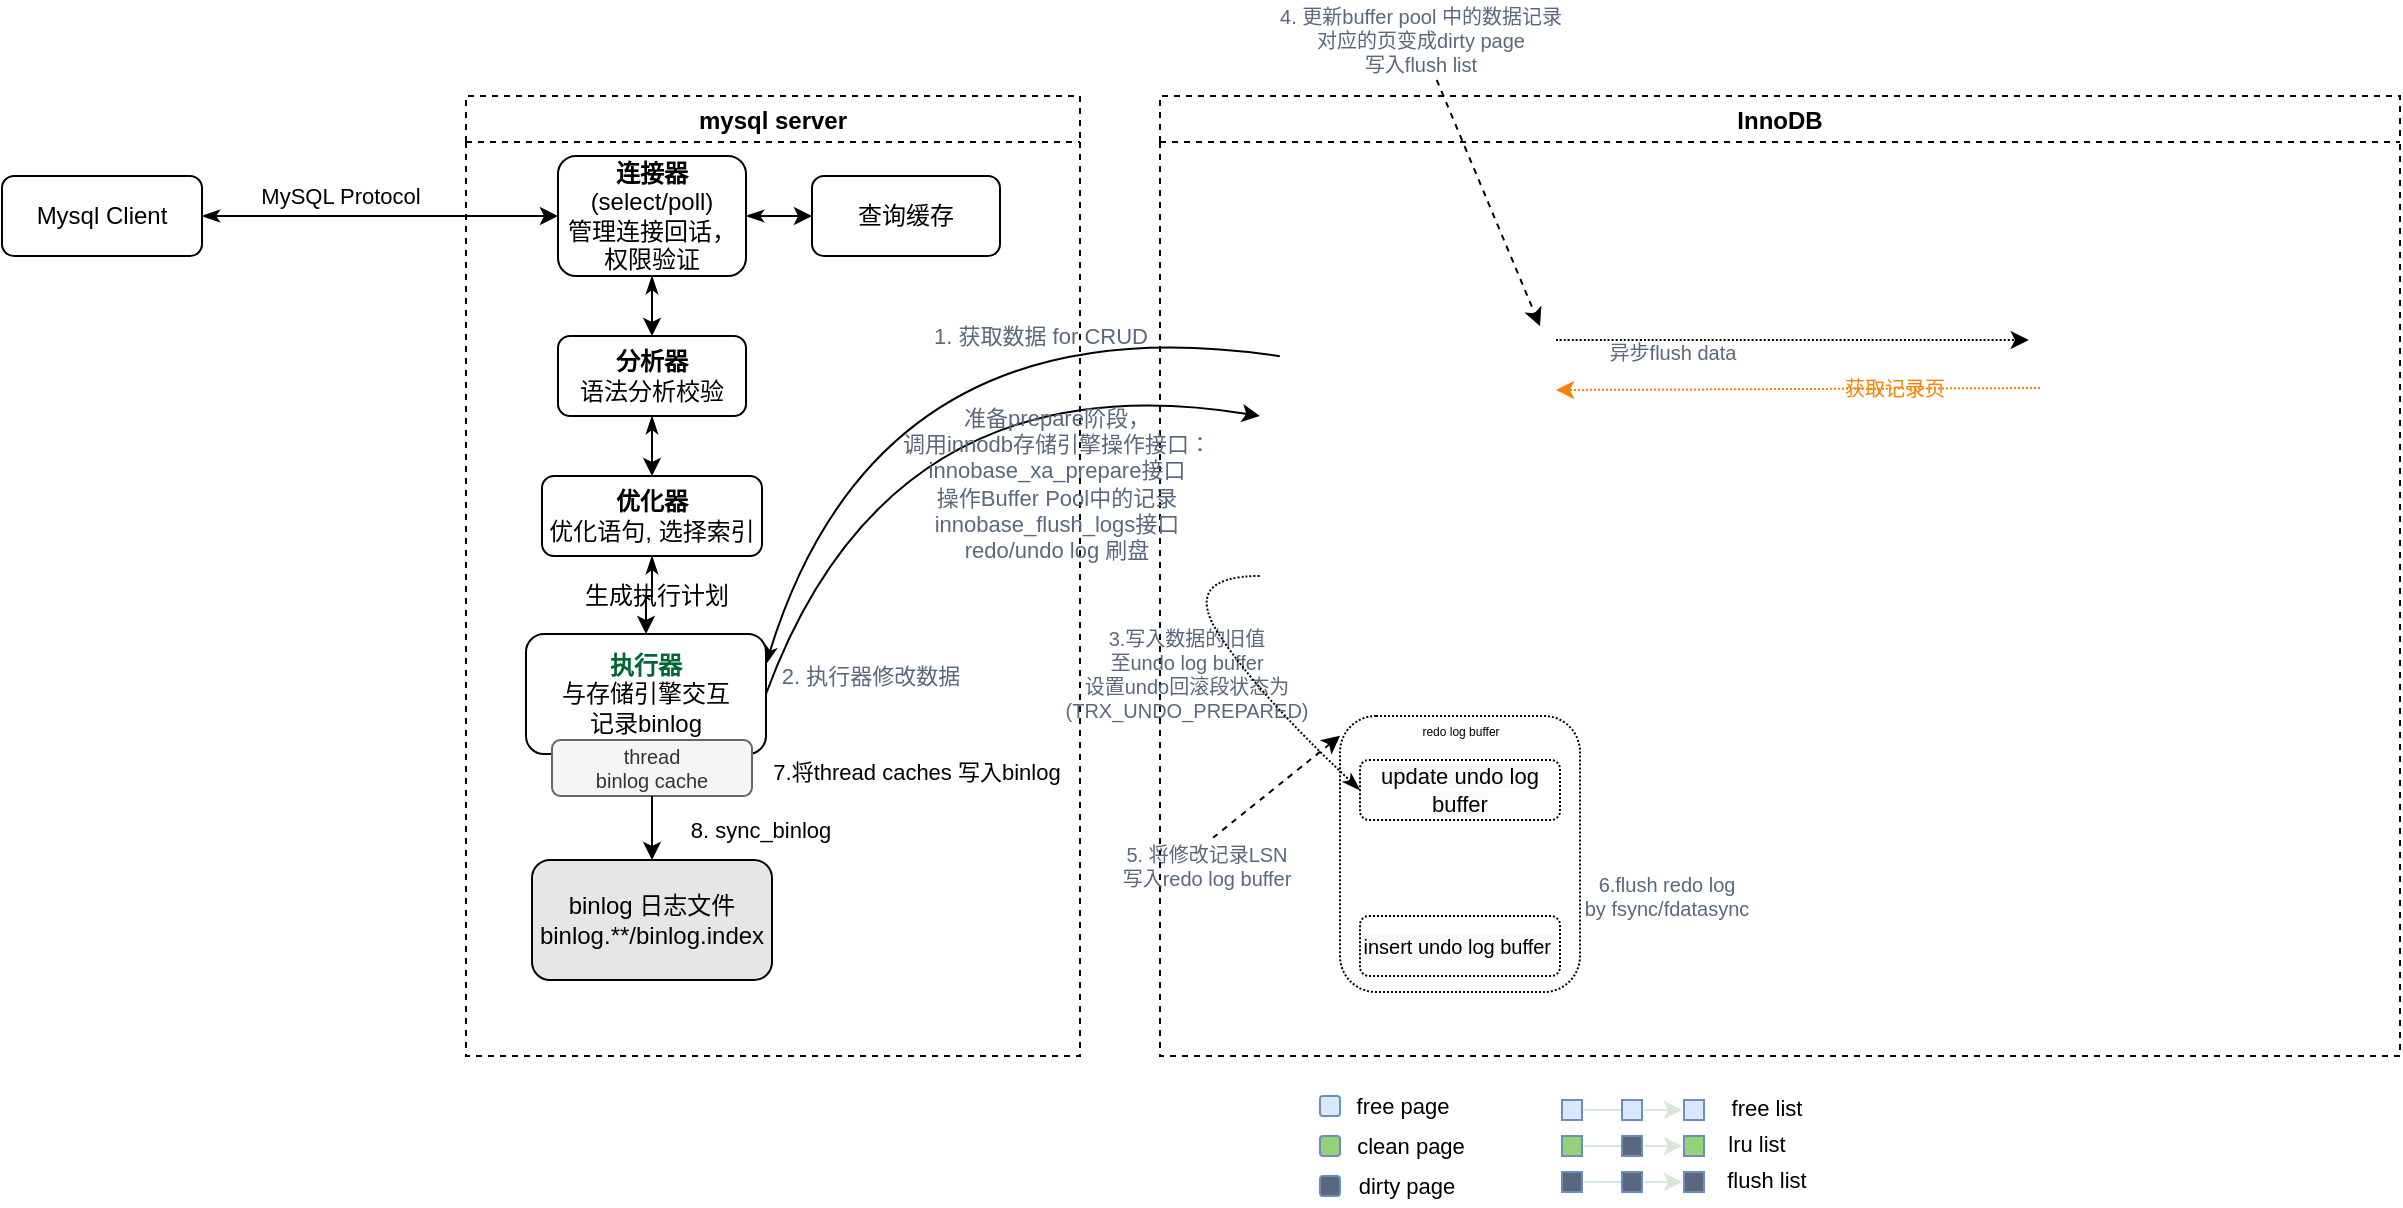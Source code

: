 <mxfile version="15.7.4" type="github">
  <diagram id="S992L737y4yIW5Ho0LRY" name="Page-1">
    <mxGraphModel dx="1773" dy="608" grid="1" gridSize="10" guides="1" tooltips="1" connect="1" arrows="1" fold="1" page="1" pageScale="1" pageWidth="827" pageHeight="1169" math="0" shadow="0">
      <root>
        <mxCell id="0" />
        <mxCell id="1" parent="0" />
        <mxCell id="9vFWIDzpB-WMlndjmJIf-23" value="mysql server" style="swimlane;dashed=1;" vertex="1" parent="1">
          <mxGeometry x="-7" y="80" width="307" height="480" as="geometry" />
        </mxCell>
        <mxCell id="9vFWIDzpB-WMlndjmJIf-32" value="&lt;b&gt;&lt;font color=&quot;#006633&quot;&gt;执行器&lt;br&gt;&lt;/font&gt;&lt;/b&gt;与存储引擎交互&lt;br&gt;记录binlog" style="rounded=1;whiteSpace=wrap;html=1;" vertex="1" parent="9vFWIDzpB-WMlndjmJIf-23">
          <mxGeometry x="30" y="269" width="120" height="60" as="geometry" />
        </mxCell>
        <mxCell id="9vFWIDzpB-WMlndjmJIf-134" value="thread &lt;br&gt;binlog cache" style="rounded=1;whiteSpace=wrap;html=1;shadow=0;glass=0;sketch=0;fontSize=10;fontColor=#333333;fillColor=#f5f5f5;verticalAlign=middle;strokeColor=#666666;align=center;" vertex="1" parent="9vFWIDzpB-WMlndjmJIf-23">
          <mxGeometry x="43" y="322" width="100" height="28" as="geometry" />
        </mxCell>
        <mxCell id="9vFWIDzpB-WMlndjmJIf-27" value="" style="edgeStyle=orthogonalEdgeStyle;rounded=0;orthogonalLoop=1;jettySize=auto;html=1;startArrow=classicThin;startFill=1;" edge="1" parent="9vFWIDzpB-WMlndjmJIf-23" source="9vFWIDzpB-WMlndjmJIf-3" target="9vFWIDzpB-WMlndjmJIf-26">
          <mxGeometry relative="1" as="geometry" />
        </mxCell>
        <mxCell id="9vFWIDzpB-WMlndjmJIf-3" value="&lt;b&gt;连接器&lt;br&gt;&lt;/b&gt;(select/poll)&lt;br&gt;管理连接回话，权限验证" style="rounded=1;whiteSpace=wrap;html=1;" vertex="1" parent="9vFWIDzpB-WMlndjmJIf-23">
          <mxGeometry x="46" y="30" width="94" height="60" as="geometry" />
        </mxCell>
        <mxCell id="9vFWIDzpB-WMlndjmJIf-31" value="" style="edgeStyle=orthogonalEdgeStyle;rounded=0;orthogonalLoop=1;jettySize=auto;html=1;startArrow=classicThin;startFill=1;" edge="1" parent="9vFWIDzpB-WMlndjmJIf-23" source="9vFWIDzpB-WMlndjmJIf-26" target="9vFWIDzpB-WMlndjmJIf-30">
          <mxGeometry relative="1" as="geometry" />
        </mxCell>
        <mxCell id="9vFWIDzpB-WMlndjmJIf-26" value="&lt;b&gt;分析器&lt;br&gt;&lt;/b&gt;语法分析校验" style="rounded=1;whiteSpace=wrap;html=1;" vertex="1" parent="9vFWIDzpB-WMlndjmJIf-23">
          <mxGeometry x="46" y="120" width="94" height="40" as="geometry" />
        </mxCell>
        <mxCell id="9vFWIDzpB-WMlndjmJIf-33" value="" style="edgeStyle=orthogonalEdgeStyle;rounded=0;orthogonalLoop=1;jettySize=auto;html=1;startArrow=classicThin;startFill=1;" edge="1" parent="9vFWIDzpB-WMlndjmJIf-23" source="9vFWIDzpB-WMlndjmJIf-30" target="9vFWIDzpB-WMlndjmJIf-32">
          <mxGeometry relative="1" as="geometry" />
        </mxCell>
        <mxCell id="9vFWIDzpB-WMlndjmJIf-30" value="&lt;b&gt;优化器&lt;br&gt;&lt;/b&gt;优化语句, 选择索引" style="rounded=1;whiteSpace=wrap;html=1;" vertex="1" parent="9vFWIDzpB-WMlndjmJIf-23">
          <mxGeometry x="38" y="190" width="110" height="40" as="geometry" />
        </mxCell>
        <mxCell id="9vFWIDzpB-WMlndjmJIf-65" value="" style="edgeStyle=orthogonalEdgeStyle;rounded=0;orthogonalLoop=1;jettySize=auto;html=1;fontColor=#000000;startArrow=none;exitX=0.5;exitY=1;exitDx=0;exitDy=0;" edge="1" parent="9vFWIDzpB-WMlndjmJIf-23" source="9vFWIDzpB-WMlndjmJIf-134" target="9vFWIDzpB-WMlndjmJIf-64">
          <mxGeometry relative="1" as="geometry">
            <mxPoint x="93" y="490" as="sourcePoint" />
          </mxGeometry>
        </mxCell>
        <mxCell id="9vFWIDzpB-WMlndjmJIf-34" value="生成执行计划" style="text;html=1;align=center;verticalAlign=middle;resizable=0;points=[];autosize=1;strokeColor=none;fillColor=none;" vertex="1" parent="9vFWIDzpB-WMlndjmJIf-23">
          <mxGeometry x="50" y="240" width="90" height="20" as="geometry" />
        </mxCell>
        <mxCell id="9vFWIDzpB-WMlndjmJIf-64" value="binlog 日志文件&lt;br&gt;binlog.**/binlog.index" style="rounded=1;whiteSpace=wrap;html=1;fontColor=#000000;fillColor=#E6E6E6;" vertex="1" parent="9vFWIDzpB-WMlndjmJIf-23">
          <mxGeometry x="33" y="382" width="120" height="60" as="geometry" />
        </mxCell>
        <mxCell id="9vFWIDzpB-WMlndjmJIf-68" value="8. sync_binlog" style="text;html=1;align=center;verticalAlign=middle;resizable=0;points=[];autosize=1;strokeColor=none;fillColor=none;fontSize=11;fontColor=#000000;" vertex="1" parent="9vFWIDzpB-WMlndjmJIf-23">
          <mxGeometry x="102" y="357" width="90" height="20" as="geometry" />
        </mxCell>
        <mxCell id="9vFWIDzpB-WMlndjmJIf-111" value="" style="endArrow=classic;html=1;fontSize=11;fontColor=#000000;exitX=1;exitY=0.5;exitDx=0;exitDy=0;startArrow=none;startFill=0;curved=1;" edge="1" parent="9vFWIDzpB-WMlndjmJIf-23" source="9vFWIDzpB-WMlndjmJIf-32">
          <mxGeometry width="50" height="50" relative="1" as="geometry">
            <mxPoint x="153" y="314" as="sourcePoint" />
            <mxPoint x="397" y="160" as="targetPoint" />
            <Array as="points">
              <mxPoint x="212" y="130" />
            </Array>
          </mxGeometry>
        </mxCell>
        <mxCell id="9vFWIDzpB-WMlndjmJIf-133" value="7.将thread caches 写入binlog" style="text;html=1;align=center;verticalAlign=middle;resizable=0;points=[];autosize=1;strokeColor=none;fillColor=none;fontSize=11;fontColor=#000000;" vertex="1" parent="9vFWIDzpB-WMlndjmJIf-23">
          <mxGeometry x="140" y="328" width="170" height="20" as="geometry" />
        </mxCell>
        <mxCell id="9vFWIDzpB-WMlndjmJIf-36" value="InnoDB" style="swimlane;dashed=1;" vertex="1" parent="1">
          <mxGeometry x="340" y="80" width="620" height="480" as="geometry" />
        </mxCell>
        <mxCell id="9vFWIDzpB-WMlndjmJIf-63" value="" style="shape=image;verticalLabelPosition=bottom;labelBackgroundColor=#ffffff;verticalAlign=top;aspect=fixed;imageAspect=0;image=https://dev.mysql.com/doc/refman/8.0/en/images/innodb-architecture.png;" vertex="1" parent="9vFWIDzpB-WMlndjmJIf-36">
          <mxGeometry x="50" y="47.5" width="520" height="405" as="geometry" />
        </mxCell>
        <mxCell id="9vFWIDzpB-WMlndjmJIf-41" value="" style="edgeStyle=orthogonalEdgeStyle;rounded=0;orthogonalLoop=1;jettySize=auto;html=1;" edge="1" parent="9vFWIDzpB-WMlndjmJIf-36" target="9vFWIDzpB-WMlndjmJIf-43">
          <mxGeometry relative="1" as="geometry">
            <mxPoint x="93" y="230" as="sourcePoint" />
          </mxGeometry>
        </mxCell>
        <mxCell id="9vFWIDzpB-WMlndjmJIf-74" value="&lt;font color=&quot;#5a687d&quot;&gt;6.flush redo log&lt;br&gt;by &lt;span style=&quot;font-size: 10px&quot;&gt;fsync/fdatasync&lt;/span&gt;&lt;br&gt;&lt;/font&gt;" style="text;html=1;align=center;verticalAlign=middle;resizable=0;points=[];autosize=1;strokeColor=none;fillColor=none;fontSize=10;fontColor=#000000;" vertex="1" parent="9vFWIDzpB-WMlndjmJIf-36">
          <mxGeometry x="198" y="385" width="110" height="30" as="geometry" />
        </mxCell>
        <mxCell id="9vFWIDzpB-WMlndjmJIf-78" value="&amp;nbsp;" style="text;html=1;align=center;verticalAlign=middle;resizable=0;points=[];autosize=1;strokeColor=none;fillColor=none;fontSize=10;fontColor=#000000;" vertex="1" parent="9vFWIDzpB-WMlndjmJIf-36">
          <mxGeometry x="439" y="139" width="20" height="20" as="geometry" />
        </mxCell>
        <mxCell id="9vFWIDzpB-WMlndjmJIf-79" value="&amp;nbsp;" style="text;html=1;align=center;verticalAlign=middle;resizable=0;points=[];autosize=1;strokeColor=none;fillColor=none;fontSize=10;fontColor=#000000;" vertex="1" parent="9vFWIDzpB-WMlndjmJIf-36">
          <mxGeometry x="178" y="140" width="20" height="20" as="geometry" />
        </mxCell>
        <mxCell id="9vFWIDzpB-WMlndjmJIf-81" value="" style="endArrow=classic;html=1;fontSize=11;fontColor=#000000;strokeColor=#FF8000;startArrow=none;startFill=0;entryX=1;entryY=0.6;entryDx=0;entryDy=0;entryPerimeter=0;exitX=0.05;exitY=0.35;exitDx=0;exitDy=0;exitPerimeter=0;rounded=0;endFill=1;dashed=1;dashPattern=1 1;" edge="1" parent="9vFWIDzpB-WMlndjmJIf-36" source="9vFWIDzpB-WMlndjmJIf-78">
          <mxGeometry width="50" height="50" relative="1" as="geometry">
            <mxPoint x="430" y="141" as="sourcePoint" />
            <mxPoint x="198" y="147" as="targetPoint" />
            <Array as="points" />
          </mxGeometry>
        </mxCell>
        <mxCell id="9vFWIDzpB-WMlndjmJIf-117" style="edgeStyle=orthogonalEdgeStyle;curved=1;orthogonalLoop=1;jettySize=auto;html=1;exitX=0.5;exitY=1;exitDx=0;exitDy=0;dashed=1;fontSize=10;fontColor=#000000;startArrow=none;startFill=0;endArrow=none;endFill=0;strokeColor=#D5E8D4;" edge="1" parent="9vFWIDzpB-WMlndjmJIf-36" source="9vFWIDzpB-WMlndjmJIf-71">
          <mxGeometry relative="1" as="geometry">
            <mxPoint x="150" y="447" as="targetPoint" />
          </mxGeometry>
        </mxCell>
        <mxCell id="9vFWIDzpB-WMlndjmJIf-71" value="" style="rounded=1;whiteSpace=wrap;html=1;fontSize=11;fontColor=#000000;fillColor=none;verticalAlign=top;dashed=1;dashPattern=1 1;" vertex="1" parent="9vFWIDzpB-WMlndjmJIf-36">
          <mxGeometry x="90" y="310" width="120" height="138" as="geometry" />
        </mxCell>
        <mxCell id="9vFWIDzpB-WMlndjmJIf-115" value="&lt;span style=&quot;color: rgb(0 , 0 , 0) ; font-family: &amp;#34;helvetica&amp;#34; ; font-size: 11px ; font-style: normal ; font-weight: 400 ; letter-spacing: normal ; text-align: center ; text-indent: 0px ; text-transform: none ; word-spacing: 0px ; background-color: rgb(248 , 249 , 250) ; display: inline ; float: none&quot;&gt;update undo log buffer&lt;/span&gt;" style="whiteSpace=wrap;html=1;shadow=0;glass=0;sketch=0;fontSize=11;fontColor=#000000;fillColor=none;rounded=1;dashed=1;dashPattern=1 1;" vertex="1" parent="9vFWIDzpB-WMlndjmJIf-36">
          <mxGeometry x="100" y="332" width="100" height="30" as="geometry" />
        </mxCell>
        <mxCell id="9vFWIDzpB-WMlndjmJIf-116" value="&lt;span style=&quot;color: rgb(0 , 0 , 0) ; font-family: &amp;#34;helvetica&amp;#34; ; font-style: normal ; font-weight: 400 ; letter-spacing: normal ; text-align: center ; text-indent: 0px ; text-transform: none ; word-spacing: 0px ; background-color: rgb(248 , 249 , 250) ; display: inline ; float: none&quot;&gt;&lt;font style=&quot;font-size: 10px&quot;&gt;insert undo log buffer&amp;nbsp;&lt;/font&gt;&lt;/span&gt;" style="whiteSpace=wrap;html=1;shadow=0;glass=0;sketch=0;fontSize=11;fontColor=#000000;fillColor=none;rounded=1;dashed=1;dashPattern=1 1;" vertex="1" parent="9vFWIDzpB-WMlndjmJIf-36">
          <mxGeometry x="100" y="410" width="100" height="30" as="geometry" />
        </mxCell>
        <mxCell id="9vFWIDzpB-WMlndjmJIf-119" value="&lt;p style=&quot;line-height: 1&quot;&gt;&lt;font style=&quot;font-size: 6px&quot;&gt;redo log buffer&lt;/font&gt;&lt;/p&gt;" style="text;html=1;align=center;verticalAlign=middle;resizable=0;points=[];autosize=1;strokeColor=none;fillColor=none;fontSize=7;fontColor=#000000;" vertex="1" parent="9vFWIDzpB-WMlndjmJIf-36">
          <mxGeometry x="105" y="302" width="90" height="30" as="geometry" />
        </mxCell>
        <mxCell id="9vFWIDzpB-WMlndjmJIf-122" value="&lt;p style=&quot;font-size: 10px&quot;&gt;&lt;font style=&quot;font-size: 10px ; line-height: 1&quot;&gt;3.写入数据的旧值&lt;br style=&quot;font-size: 10px&quot;&gt;&lt;/font&gt;&lt;font style=&quot;font-size: 10px ; line-height: 1&quot;&gt;至undo log buffer&lt;br style=&quot;font-size: 10px&quot;&gt;&lt;/font&gt;&lt;font style=&quot;font-size: 10px ; line-height: 1&quot;&gt;设置undo回滚段状态为&lt;/font&gt;&lt;font style=&quot;font-size: 10px ; line-height: 1&quot;&gt;&lt;br style=&quot;font-size: 10px&quot;&gt;&lt;/font&gt;&lt;font style=&quot;font-size: 10px ; line-height: 1&quot;&gt;(TRX_UNDO_PREPARED&lt;/font&gt;&lt;font style=&quot;font-size: 10px ; line-height: 1&quot;&gt;)&lt;/font&gt;&lt;/p&gt;" style="text;html=1;align=center;verticalAlign=middle;resizable=0;points=[];autosize=1;strokeColor=none;fillColor=none;fontSize=6;fontColor=#5A687D;" vertex="1" parent="9vFWIDzpB-WMlndjmJIf-36">
          <mxGeometry x="-67" y="254" width="160" height="70" as="geometry" />
        </mxCell>
        <mxCell id="9vFWIDzpB-WMlndjmJIf-76" value="获取记录页" style="text;html=1;align=center;verticalAlign=middle;resizable=0;points=[];autosize=1;fontSize=10;fontColor=#FF8000;" vertex="1" parent="9vFWIDzpB-WMlndjmJIf-36">
          <mxGeometry x="327" y="136" width="80" height="20" as="geometry" />
        </mxCell>
        <mxCell id="9vFWIDzpB-WMlndjmJIf-35" value="" style="edgeStyle=orthogonalEdgeStyle;rounded=0;orthogonalLoop=1;jettySize=auto;html=1;startArrow=classicThin;startFill=1;" edge="1" parent="1" source="9vFWIDzpB-WMlndjmJIf-6" target="9vFWIDzpB-WMlndjmJIf-3">
          <mxGeometry relative="1" as="geometry" />
        </mxCell>
        <mxCell id="9vFWIDzpB-WMlndjmJIf-6" value="Mysql Client" style="rounded=1;whiteSpace=wrap;html=1;" vertex="1" parent="1">
          <mxGeometry x="-239" y="120" width="100" height="40" as="geometry" />
        </mxCell>
        <mxCell id="9vFWIDzpB-WMlndjmJIf-25" value="查询缓存" style="rounded=1;whiteSpace=wrap;html=1;" vertex="1" parent="1">
          <mxGeometry x="166" y="120" width="94" height="40" as="geometry" />
        </mxCell>
        <mxCell id="9vFWIDzpB-WMlndjmJIf-67" value="" style="endArrow=none;html=1;fontSize=11;fontColor=#000000;exitX=1;exitY=0.25;exitDx=0;exitDy=0;entryX=0.019;entryY=0.204;entryDx=0;entryDy=0;entryPerimeter=0;startArrow=classicThin;startFill=1;curved=1;endFill=0;" edge="1" parent="1" source="9vFWIDzpB-WMlndjmJIf-32" target="9vFWIDzpB-WMlndjmJIf-63">
          <mxGeometry width="50" height="50" relative="1" as="geometry">
            <mxPoint x="320" y="390" as="sourcePoint" />
            <mxPoint x="370" y="340" as="targetPoint" />
            <Array as="points">
              <mxPoint x="200" y="180" />
            </Array>
          </mxGeometry>
        </mxCell>
        <mxCell id="9vFWIDzpB-WMlndjmJIf-69" value="" style="edgeStyle=orthogonalEdgeStyle;rounded=0;orthogonalLoop=1;jettySize=auto;html=1;fontSize=11;fontColor=#000000;startArrow=classicThin;startFill=1;" edge="1" parent="1" source="9vFWIDzpB-WMlndjmJIf-3" target="9vFWIDzpB-WMlndjmJIf-25">
          <mxGeometry relative="1" as="geometry" />
        </mxCell>
        <mxCell id="9vFWIDzpB-WMlndjmJIf-70" value="MySQL Protocol" style="text;html=1;align=center;verticalAlign=middle;resizable=0;points=[];autosize=1;strokeColor=none;fillColor=none;fontSize=11;fontColor=#000000;" vertex="1" parent="1">
          <mxGeometry x="-120" y="120" width="100" height="20" as="geometry" />
        </mxCell>
        <mxCell id="9vFWIDzpB-WMlndjmJIf-82" value="" style="rounded=1;whiteSpace=wrap;html=1;fontSize=11;fillColor=#dae8fc;strokeColor=#6c8ebf;" vertex="1" parent="1">
          <mxGeometry x="420" y="580" width="10" height="10" as="geometry" />
        </mxCell>
        <mxCell id="9vFWIDzpB-WMlndjmJIf-83" value="&lt;font color=&quot;#000000&quot;&gt;free page&lt;/font&gt;" style="text;html=1;align=center;verticalAlign=middle;resizable=0;points=[];autosize=1;strokeColor=none;fillColor=none;fontSize=11;fontColor=#FF8000;" vertex="1" parent="1">
          <mxGeometry x="426" y="575" width="70" height="20" as="geometry" />
        </mxCell>
        <mxCell id="9vFWIDzpB-WMlndjmJIf-84" value="" style="rounded=1;whiteSpace=wrap;html=1;fontSize=11;fillColor=#97D077;strokeColor=#6c8ebf;" vertex="1" parent="1">
          <mxGeometry x="420" y="600" width="10" height="10" as="geometry" />
        </mxCell>
        <mxCell id="9vFWIDzpB-WMlndjmJIf-85" value="&lt;font color=&quot;#000000&quot;&gt;clean page&lt;/font&gt;" style="text;html=1;align=center;verticalAlign=middle;resizable=0;points=[];autosize=1;strokeColor=none;fillColor=none;fontSize=11;fontColor=#FF8000;" vertex="1" parent="1">
          <mxGeometry x="430" y="595" width="70" height="20" as="geometry" />
        </mxCell>
        <mxCell id="9vFWIDzpB-WMlndjmJIf-86" value="1. 获取数据 for CRUD" style="text;html=1;align=center;verticalAlign=middle;resizable=0;points=[];autosize=1;strokeColor=none;fillColor=none;fontSize=11;fontColor=#5A687D;" vertex="1" parent="1">
          <mxGeometry x="215" y="190" width="130" height="20" as="geometry" />
        </mxCell>
        <mxCell id="9vFWIDzpB-WMlndjmJIf-88" value="" style="rounded=1;whiteSpace=wrap;html=1;fontSize=11;fillColor=#5A687D;strokeColor=#6c8ebf;" vertex="1" parent="1">
          <mxGeometry x="420" y="620" width="10" height="10" as="geometry" />
        </mxCell>
        <mxCell id="9vFWIDzpB-WMlndjmJIf-89" value="&lt;font color=&quot;#000000&quot;&gt;dirty page&lt;/font&gt;" style="text;html=1;align=center;verticalAlign=middle;resizable=0;points=[];autosize=1;strokeColor=none;fillColor=none;fontSize=11;fontColor=#FF8000;" vertex="1" parent="1">
          <mxGeometry x="428" y="615" width="70" height="20" as="geometry" />
        </mxCell>
        <mxCell id="9vFWIDzpB-WMlndjmJIf-95" value="" style="edgeStyle=orthogonalEdgeStyle;rounded=0;orthogonalLoop=1;jettySize=auto;html=1;fontSize=11;fontColor=#000000;startArrow=none;startFill=0;endArrow=classic;endFill=1;strokeColor=#D5E8D4;" edge="1" parent="1" source="9vFWIDzpB-WMlndjmJIf-92">
          <mxGeometry relative="1" as="geometry">
            <mxPoint x="570" y="587" as="targetPoint" />
          </mxGeometry>
        </mxCell>
        <mxCell id="9vFWIDzpB-WMlndjmJIf-92" value="" style="rounded=1;whiteSpace=wrap;html=1;fontSize=11;fillColor=#dae8fc;strokeColor=#6c8ebf;arcSize=0;" vertex="1" parent="1">
          <mxGeometry x="541" y="582" width="10" height="10" as="geometry" />
        </mxCell>
        <mxCell id="9vFWIDzpB-WMlndjmJIf-93" value="" style="rounded=1;whiteSpace=wrap;html=1;fontSize=11;fillColor=#dae8fc;strokeColor=#6c8ebf;arcSize=0;" vertex="1" parent="1">
          <mxGeometry x="571" y="582" width="10" height="10" as="geometry" />
        </mxCell>
        <mxCell id="9vFWIDzpB-WMlndjmJIf-94" value="" style="rounded=1;whiteSpace=wrap;html=1;fontSize=11;fillColor=#dae8fc;strokeColor=#6c8ebf;arcSize=0;" vertex="1" parent="1">
          <mxGeometry x="602" y="582" width="10" height="10" as="geometry" />
        </mxCell>
        <mxCell id="9vFWIDzpB-WMlndjmJIf-96" value="free list" style="text;html=1;align=center;verticalAlign=middle;resizable=0;points=[];autosize=1;strokeColor=none;fillColor=none;fontSize=11;fontColor=#000000;" vertex="1" parent="1">
          <mxGeometry x="618" y="576" width="50" height="20" as="geometry" />
        </mxCell>
        <mxCell id="9vFWIDzpB-WMlndjmJIf-97" value="" style="edgeStyle=orthogonalEdgeStyle;rounded=0;orthogonalLoop=1;jettySize=auto;html=1;fontSize=11;fontColor=#000000;startArrow=none;startFill=0;endArrow=classic;endFill=1;strokeColor=#D5E8D4;" edge="1" parent="1">
          <mxGeometry relative="1" as="geometry">
            <mxPoint x="582" y="587" as="sourcePoint" />
            <mxPoint x="601" y="587" as="targetPoint" />
          </mxGeometry>
        </mxCell>
        <mxCell id="9vFWIDzpB-WMlndjmJIf-98" value="" style="edgeStyle=orthogonalEdgeStyle;rounded=0;orthogonalLoop=1;jettySize=auto;html=1;fontSize=11;fontColor=#000000;startArrow=none;startFill=0;endArrow=classic;endFill=1;strokeColor=#D5E8D4;" edge="1" parent="1" source="9vFWIDzpB-WMlndjmJIf-99">
          <mxGeometry relative="1" as="geometry">
            <mxPoint x="570" y="605" as="targetPoint" />
          </mxGeometry>
        </mxCell>
        <mxCell id="9vFWIDzpB-WMlndjmJIf-99" value="" style="rounded=1;whiteSpace=wrap;html=1;fontSize=11;fillColor=#97D077;strokeColor=#6c8ebf;arcSize=0;glass=0;shadow=0;sketch=0;" vertex="1" parent="1">
          <mxGeometry x="541" y="600" width="10" height="10" as="geometry" />
        </mxCell>
        <mxCell id="9vFWIDzpB-WMlndjmJIf-100" value="" style="rounded=1;whiteSpace=wrap;html=1;fontSize=11;fillColor=#5A687D;strokeColor=#6c8ebf;arcSize=0;glass=0;shadow=0;sketch=0;" vertex="1" parent="1">
          <mxGeometry x="571" y="600" width="10" height="10" as="geometry" />
        </mxCell>
        <mxCell id="9vFWIDzpB-WMlndjmJIf-101" value="" style="rounded=1;whiteSpace=wrap;html=1;fontSize=11;fillColor=#97D077;strokeColor=#6c8ebf;arcSize=0;glass=0;shadow=0;sketch=0;" vertex="1" parent="1">
          <mxGeometry x="602" y="600" width="10" height="10" as="geometry" />
        </mxCell>
        <mxCell id="9vFWIDzpB-WMlndjmJIf-102" value="lru list" style="text;html=1;align=center;verticalAlign=middle;resizable=0;points=[];autosize=1;strokeColor=none;fillColor=none;fontSize=11;fontColor=#000000;" vertex="1" parent="1">
          <mxGeometry x="613" y="594" width="50" height="20" as="geometry" />
        </mxCell>
        <mxCell id="9vFWIDzpB-WMlndjmJIf-103" value="" style="edgeStyle=orthogonalEdgeStyle;rounded=0;orthogonalLoop=1;jettySize=auto;html=1;fontSize=11;fontColor=#000000;startArrow=none;startFill=0;endArrow=classic;endFill=1;strokeColor=#D5E8D4;" edge="1" parent="1">
          <mxGeometry relative="1" as="geometry">
            <mxPoint x="582" y="605" as="sourcePoint" />
            <mxPoint x="601" y="605" as="targetPoint" />
          </mxGeometry>
        </mxCell>
        <mxCell id="9vFWIDzpB-WMlndjmJIf-104" value="" style="edgeStyle=orthogonalEdgeStyle;rounded=0;orthogonalLoop=1;jettySize=auto;html=1;fontSize=11;fontColor=#000000;startArrow=none;startFill=0;endArrow=classic;endFill=1;strokeColor=#D5E8D4;" edge="1" parent="1" source="9vFWIDzpB-WMlndjmJIf-105">
          <mxGeometry relative="1" as="geometry">
            <mxPoint x="570" y="623" as="targetPoint" />
          </mxGeometry>
        </mxCell>
        <mxCell id="9vFWIDzpB-WMlndjmJIf-105" value="" style="rounded=1;whiteSpace=wrap;html=1;fontSize=11;fillColor=#5A687D;strokeColor=#6c8ebf;arcSize=0;glass=0;shadow=0;sketch=0;" vertex="1" parent="1">
          <mxGeometry x="541" y="618" width="10" height="10" as="geometry" />
        </mxCell>
        <mxCell id="9vFWIDzpB-WMlndjmJIf-106" value="" style="rounded=1;whiteSpace=wrap;html=1;fontSize=11;fillColor=#5A687D;strokeColor=#6c8ebf;arcSize=0;glass=0;shadow=0;sketch=0;" vertex="1" parent="1">
          <mxGeometry x="571" y="618" width="10" height="10" as="geometry" />
        </mxCell>
        <mxCell id="9vFWIDzpB-WMlndjmJIf-107" value="" style="rounded=1;whiteSpace=wrap;html=1;fontSize=11;fillColor=#5A687D;strokeColor=#6c8ebf;arcSize=0;glass=0;shadow=0;sketch=0;" vertex="1" parent="1">
          <mxGeometry x="602" y="618" width="10" height="10" as="geometry" />
        </mxCell>
        <mxCell id="9vFWIDzpB-WMlndjmJIf-108" value="flush list" style="text;html=1;align=center;verticalAlign=middle;resizable=0;points=[];autosize=1;strokeColor=none;fillColor=none;fontSize=11;fontColor=#000000;" vertex="1" parent="1">
          <mxGeometry x="613" y="612" width="60" height="20" as="geometry" />
        </mxCell>
        <mxCell id="9vFWIDzpB-WMlndjmJIf-109" value="" style="edgeStyle=orthogonalEdgeStyle;rounded=0;orthogonalLoop=1;jettySize=auto;html=1;fontSize=11;fontColor=#000000;startArrow=none;startFill=0;endArrow=classic;endFill=1;strokeColor=#D5E8D4;" edge="1" parent="1">
          <mxGeometry relative="1" as="geometry">
            <mxPoint x="582" y="623" as="sourcePoint" />
            <mxPoint x="601" y="623" as="targetPoint" />
          </mxGeometry>
        </mxCell>
        <mxCell id="9vFWIDzpB-WMlndjmJIf-110" value="准备prepare阶段，&lt;br&gt;调用innodb存储引擎操作接口：&lt;br&gt;innobase_xa_prepare接口&lt;br&gt;操作Buffer Pool中的记录&lt;br&gt;&lt;span style=&quot;font-size: 11px&quot;&gt;innobase_flush_logs接口&lt;/span&gt;&lt;br&gt;&lt;span style=&quot;font-size: 11px&quot;&gt;redo/undo log 刷盘&lt;/span&gt;" style="text;html=1;align=center;verticalAlign=middle;resizable=0;points=[];autosize=1;strokeColor=none;fillColor=none;fontSize=11;fontColor=#5A687D;" vertex="1" parent="1">
          <mxGeometry x="198" y="234" width="180" height="80" as="geometry" />
        </mxCell>
        <mxCell id="9vFWIDzpB-WMlndjmJIf-113" value="2. 执行器修改数据" style="text;html=1;align=center;verticalAlign=middle;resizable=0;points=[];autosize=1;strokeColor=none;fillColor=none;fontSize=11;fontColor=#5A687D;" vertex="1" parent="1">
          <mxGeometry x="140" y="360" width="110" height="20" as="geometry" />
        </mxCell>
        <mxCell id="9vFWIDzpB-WMlndjmJIf-120" value="" style="curved=1;endArrow=none;html=1;fontSize=6;fontColor=#000000;strokeColor=#000000;exitX=0;exitY=0.5;exitDx=0;exitDy=0;startArrow=classicThin;startFill=1;endFill=0;dashed=1;dashPattern=1 1;" edge="1" parent="1" source="9vFWIDzpB-WMlndjmJIf-115">
          <mxGeometry width="50" height="50" relative="1" as="geometry">
            <mxPoint x="350" y="370" as="sourcePoint" />
            <mxPoint x="390" y="320" as="targetPoint" />
            <Array as="points">
              <mxPoint x="390" y="380" />
              <mxPoint x="350" y="320" />
            </Array>
          </mxGeometry>
        </mxCell>
        <mxCell id="9vFWIDzpB-WMlndjmJIf-124" value="4. 更新buffer pool 中的数据记录&lt;br&gt;对应的页变成dirty page&lt;br&gt;写入flush list" style="text;html=1;align=center;verticalAlign=middle;resizable=0;points=[];autosize=1;strokeColor=none;fillColor=none;fontSize=10;fontColor=#5A687D;" vertex="1" parent="1">
          <mxGeometry x="380" y="32" width="180" height="40" as="geometry" />
        </mxCell>
        <mxCell id="9vFWIDzpB-WMlndjmJIf-125" value="" style="endArrow=classic;html=1;fontSize=10;fontColor=#000000;strokeColor=#000000;curved=1;dashed=1;" edge="1" parent="1" source="9vFWIDzpB-WMlndjmJIf-124">
          <mxGeometry width="50" height="50" relative="1" as="geometry">
            <mxPoint x="478" y="70" as="sourcePoint" />
            <mxPoint x="530" y="195" as="targetPoint" />
          </mxGeometry>
        </mxCell>
        <mxCell id="9vFWIDzpB-WMlndjmJIf-126" value="" style="endArrow=classic;html=1;fontSize=10;fontColor=#000000;strokeColor=#000000;curved=1;dashed=1;dashPattern=1 1;entryX=-0.13;entryY=0.05;entryDx=0;entryDy=0;entryPerimeter=0;" edge="1" parent="1">
          <mxGeometry width="50" height="50" relative="1" as="geometry">
            <mxPoint x="538" y="202" as="sourcePoint" />
            <mxPoint x="774.4" y="202" as="targetPoint" />
          </mxGeometry>
        </mxCell>
        <mxCell id="9vFWIDzpB-WMlndjmJIf-130" value="异步flush data" style="text;html=1;align=center;verticalAlign=middle;resizable=0;points=[];autosize=1;fontSize=10;fontColor=#5A687D;" vertex="1" parent="1">
          <mxGeometry x="551" y="198" width="90" height="20" as="geometry" />
        </mxCell>
        <mxCell id="9vFWIDzpB-WMlndjmJIf-131" value="5. 将修改记录LSN&lt;br&gt;写入redo log buffer" style="text;html=1;align=center;verticalAlign=middle;resizable=0;points=[];autosize=1;strokeColor=none;fillColor=none;fontSize=10;fontColor=#5A687D;" vertex="1" parent="1">
          <mxGeometry x="303" y="450" width="120" height="30" as="geometry" />
        </mxCell>
        <mxCell id="9vFWIDzpB-WMlndjmJIf-132" value="" style="endArrow=classic;html=1;fontSize=10;fontColor=#000000;strokeColor=#000000;curved=1;dashed=1;entryX=0;entryY=0.072;entryDx=0;entryDy=0;entryPerimeter=0;exitX=0.53;exitY=0.027;exitDx=0;exitDy=0;exitPerimeter=0;" edge="1" parent="1" source="9vFWIDzpB-WMlndjmJIf-131" target="9vFWIDzpB-WMlndjmJIf-71">
          <mxGeometry width="50" height="50" relative="1" as="geometry">
            <mxPoint x="488" y="80" as="sourcePoint" />
            <mxPoint x="540" y="205" as="targetPoint" />
          </mxGeometry>
        </mxCell>
      </root>
    </mxGraphModel>
  </diagram>
</mxfile>
